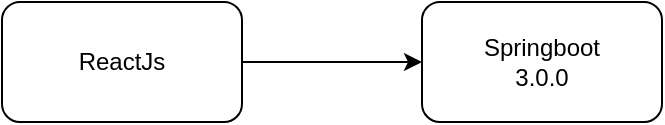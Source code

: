 <mxfile pages="2">
    <diagram name="Arch-Tech" id="Ag5Zpy-qaoekl6wJ_Gu_">
        <mxGraphModel dx="495" dy="422" grid="1" gridSize="10" guides="1" tooltips="1" connect="1" arrows="1" fold="1" page="1" pageScale="1" pageWidth="827" pageHeight="1169" math="0" shadow="0">
            <root>
                <mxCell id="0"/>
                <mxCell id="1" parent="0"/>
                <mxCell id="sabL5xcNq8VCYBbIAXXF-3" value="" style="edgeStyle=orthogonalEdgeStyle;rounded=0;orthogonalLoop=1;jettySize=auto;html=1;" parent="1" source="sabL5xcNq8VCYBbIAXXF-1" target="sabL5xcNq8VCYBbIAXXF-2" edge="1">
                    <mxGeometry relative="1" as="geometry"/>
                </mxCell>
                <mxCell id="sabL5xcNq8VCYBbIAXXF-1" value="ReactJs" style="rounded=1;whiteSpace=wrap;html=1;" parent="1" vertex="1">
                    <mxGeometry x="150" y="270" width="120" height="60" as="geometry"/>
                </mxCell>
                <mxCell id="sabL5xcNq8VCYBbIAXXF-2" value="Springboot&lt;br&gt;3.0.0" style="whiteSpace=wrap;html=1;rounded=1;" parent="1" vertex="1">
                    <mxGeometry x="360" y="270" width="120" height="60" as="geometry"/>
                </mxCell>
            </root>
        </mxGraphModel>
    </diagram>
    <diagram id="Dl1XTKJqsXu_Jok5o-2d" name="Arch-Layers">
        <mxGraphModel dx="1194" dy="616" grid="1" gridSize="10" guides="1" tooltips="1" connect="1" arrows="1" fold="1" page="1" pageScale="1" pageWidth="827" pageHeight="1169" math="0" shadow="0">
            <root>
                <mxCell id="0"/>
                <mxCell id="1" parent="0"/>
            </root>
        </mxGraphModel>
    </diagram>
</mxfile>